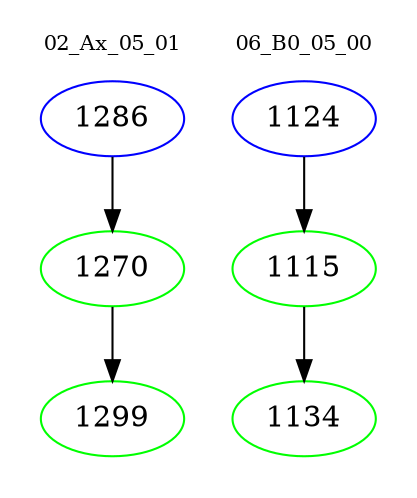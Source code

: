 digraph{
subgraph cluster_0 {
color = white
label = "02_Ax_05_01";
fontsize=10;
T0_1286 [label="1286", color="blue"]
T0_1286 -> T0_1270 [color="black"]
T0_1270 [label="1270", color="green"]
T0_1270 -> T0_1299 [color="black"]
T0_1299 [label="1299", color="green"]
}
subgraph cluster_1 {
color = white
label = "06_B0_05_00";
fontsize=10;
T1_1124 [label="1124", color="blue"]
T1_1124 -> T1_1115 [color="black"]
T1_1115 [label="1115", color="green"]
T1_1115 -> T1_1134 [color="black"]
T1_1134 [label="1134", color="green"]
}
}

